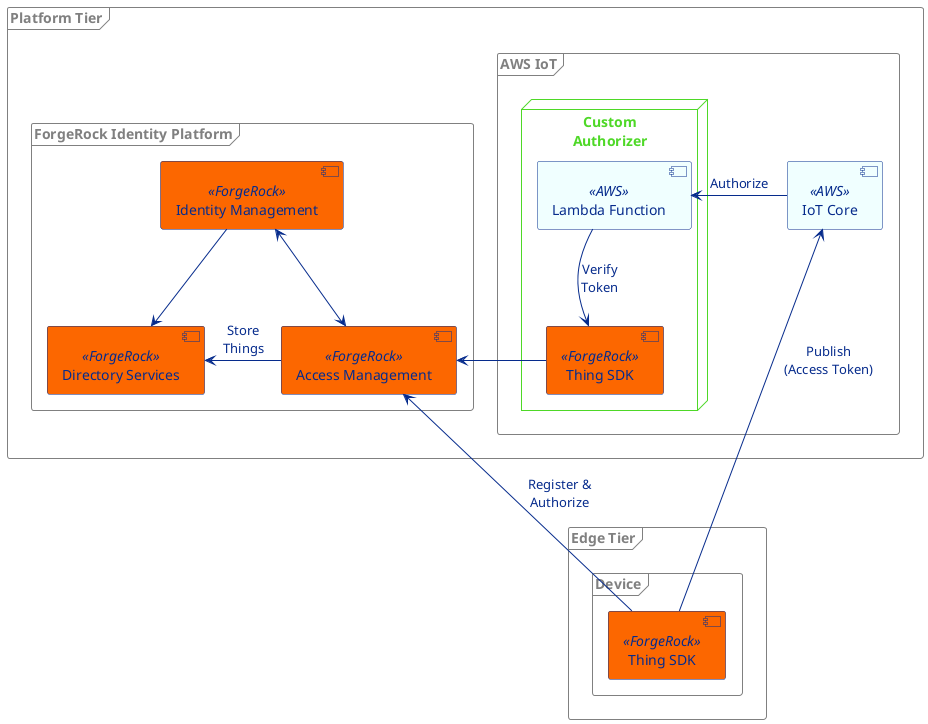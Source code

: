 @startuml

skinparam component {
  FontColor #062b8c
  BackgroundColor<<ForgeRock>> #fc6700
  BorderColor #062b8c
  BackgroundColor<<AWS>> azure
  ArrowColor #062b8c
  ArrowFontColor #062b8c
}
skinparam node {
  BorderColor #4ED827
  FontColor #4ED827
}
skinparam frame {
  BorderColor gray
  FontColor gray
}

frame "Platform Tier" {
    frame "AWS IoT" {
        [IoT Core] as hub <<AWS>>
        node "Custom\nAuthorizer" {
            [Lambda Function] as lamb <<AWS>>
            [Thing SDK] as service <<ForgeRock>>
        }
    }
    frame "ForgeRock Identity Platform" {
        [Access Management] as am <<ForgeRock>>
        [Directory Services] as ds <<ForgeRock>>
        [Identity Management] as idm <<ForgeRock>>
    }
}

frame "Edge Tier" {
    frame "Device" {
        [Thing SDK] as device <<ForgeRock>>
    }
}

am -left-> ds : Store\nThings
idm -down-> ds
idm <-> am
device -up-> am : Register &\nAuthorize
device -up-> hub : Publish\n(Access Token)
hub -> lamb : Authorize
lamb -down-> service : Verify\nToken
service -> am


@enduml